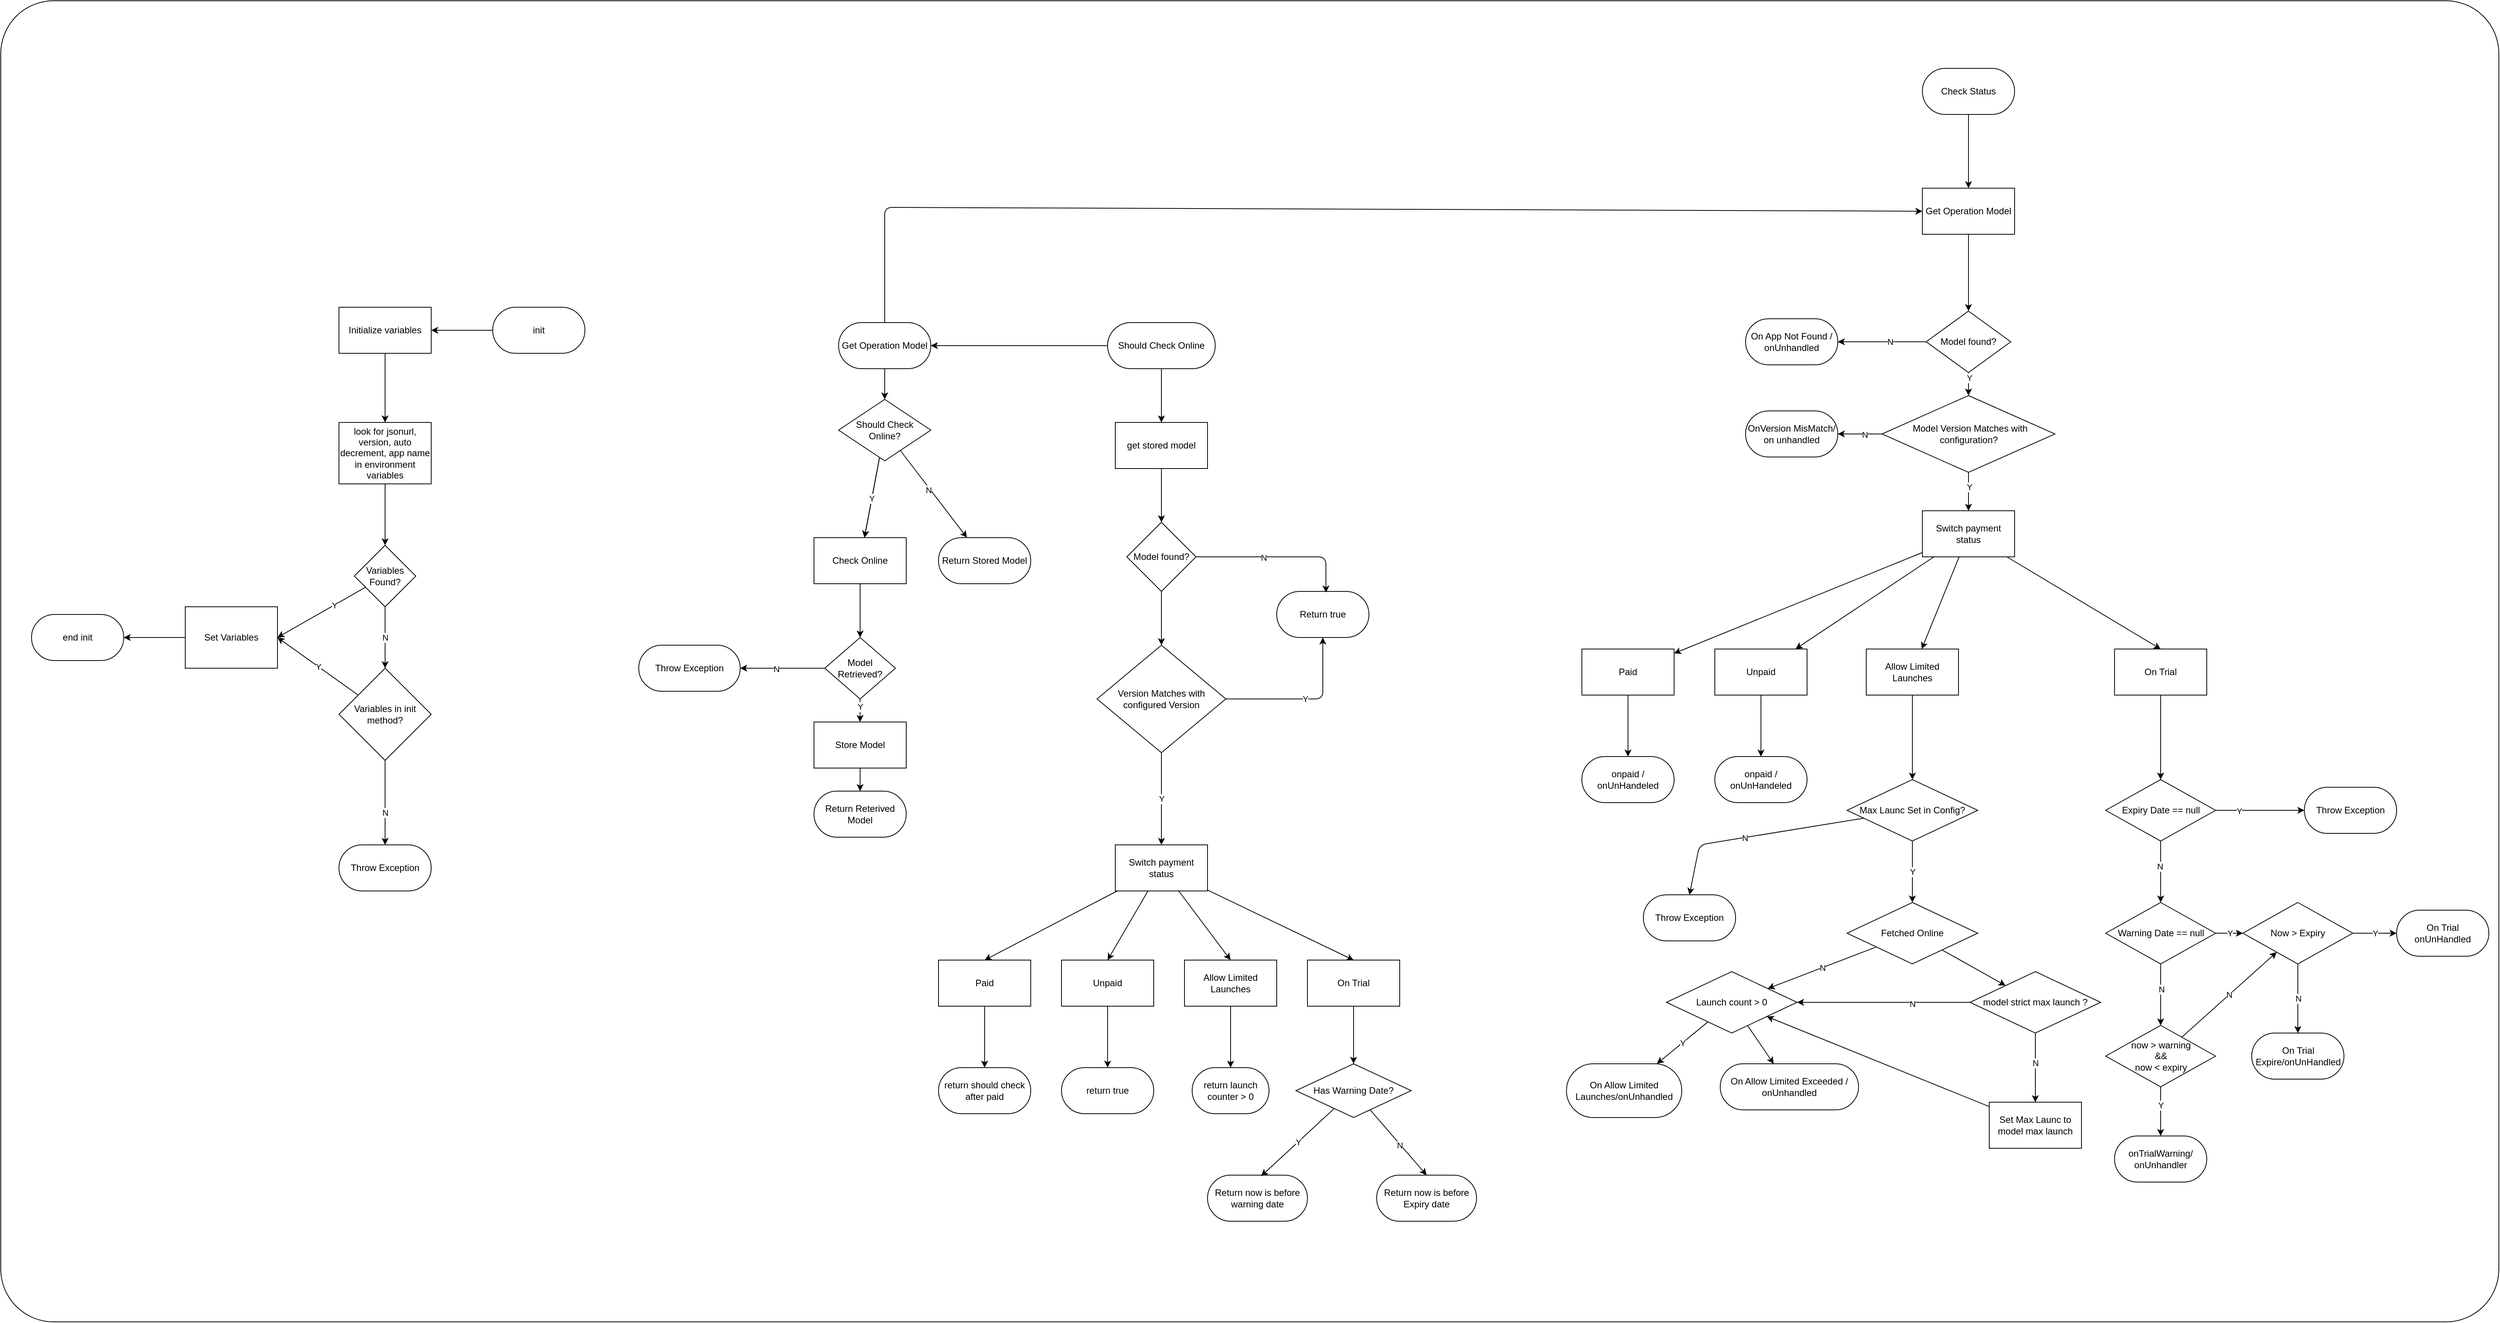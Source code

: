 <mxfile>
    <diagram id="ZjWosSbc0qt-aRbJO1f9" name="Page-1">
        <mxGraphModel dx="3229" dy="2294" grid="1" gridSize="10" guides="1" tooltips="1" connect="1" arrows="1" fold="1" page="1" pageScale="1" pageWidth="1654" pageHeight="2336" math="0" shadow="0">
            <root>
                <mxCell id="0"/>
                <mxCell id="1" parent="0"/>
                <mxCell id="508" value="" style="rounded=1;whiteSpace=wrap;html=1;arcSize=4;" vertex="1" parent="1">
                    <mxGeometry x="30" y="330" width="3250" height="1720" as="geometry"/>
                </mxCell>
                <mxCell id="505" value="" style="group" vertex="1" connectable="0" parent="1">
                    <mxGeometry x="70" y="418" width="3197" height="1501" as="geometry"/>
                </mxCell>
                <mxCell id="245" value="look for jsonurl, version, auto decrement, app name in environment variables" style="whiteSpace=wrap;html=1;" parent="505" vertex="1">
                    <mxGeometry x="400" y="461" width="120" height="80" as="geometry"/>
                </mxCell>
                <mxCell id="247" value="Variables Found?" style="rhombus;whiteSpace=wrap;html=1;" parent="505" vertex="1">
                    <mxGeometry x="420" y="621" width="80" height="80" as="geometry"/>
                </mxCell>
                <mxCell id="248" value="" style="edgeStyle=none;html=1;" parent="505" source="245" target="247" edge="1">
                    <mxGeometry relative="1" as="geometry"/>
                </mxCell>
                <mxCell id="251" value="Set Variables" style="whiteSpace=wrap;html=1;" parent="505" vertex="1">
                    <mxGeometry x="200" y="701" width="120" height="80" as="geometry"/>
                </mxCell>
                <mxCell id="252" value="" style="edgeStyle=none;html=1;entryX=1;entryY=0.5;entryDx=0;entryDy=0;" parent="505" source="247" target="251" edge="1">
                    <mxGeometry relative="1" as="geometry"/>
                </mxCell>
                <mxCell id="364" value="Y" style="edgeLabel;html=1;align=center;verticalAlign=middle;resizable=0;points=[];" parent="252" vertex="1" connectable="0">
                    <mxGeometry x="-0.297" relative="1" as="geometry">
                        <mxPoint as="offset"/>
                    </mxGeometry>
                </mxCell>
                <mxCell id="256" value="Y" style="edgeStyle=none;html=1;entryX=1;entryY=0.5;entryDx=0;entryDy=0;" parent="505" source="254" target="251" edge="1">
                    <mxGeometry relative="1" as="geometry"/>
                </mxCell>
                <mxCell id="254" value="Variables in init method?" style="rhombus;whiteSpace=wrap;html=1;" parent="505" vertex="1">
                    <mxGeometry x="400" y="781" width="120" height="120" as="geometry"/>
                </mxCell>
                <mxCell id="255" value="N" style="edgeStyle=none;html=1;" parent="505" source="247" target="254" edge="1">
                    <mxGeometry relative="1" as="geometry"/>
                </mxCell>
                <mxCell id="263" value="end init" style="rounded=1;whiteSpace=wrap;html=1;arcSize=50;" parent="505" vertex="1">
                    <mxGeometry y="711" width="120" height="60" as="geometry"/>
                </mxCell>
                <mxCell id="264" value="" style="edgeStyle=none;html=1;" parent="505" source="251" target="263" edge="1">
                    <mxGeometry relative="1" as="geometry"/>
                </mxCell>
                <mxCell id="265" value="init" style="rounded=1;whiteSpace=wrap;html=1;arcSize=50;" parent="505" vertex="1">
                    <mxGeometry x="600" y="311" width="120" height="60" as="geometry"/>
                </mxCell>
                <mxCell id="271" style="edgeStyle=none;html=1;" parent="505" source="269" target="245" edge="1">
                    <mxGeometry relative="1" as="geometry"/>
                </mxCell>
                <mxCell id="269" value="Initialize variables" style="rounded=0;whiteSpace=wrap;html=1;" parent="505" vertex="1">
                    <mxGeometry x="400" y="311" width="120" height="60" as="geometry"/>
                </mxCell>
                <mxCell id="270" style="edgeStyle=none;html=1;" parent="505" source="265" target="269" edge="1">
                    <mxGeometry relative="1" as="geometry"/>
                </mxCell>
                <mxCell id="272" value="Throw Exception" style="rounded=1;whiteSpace=wrap;html=1;arcSize=50;" parent="505" vertex="1">
                    <mxGeometry x="400" y="1011" width="120" height="60" as="geometry"/>
                </mxCell>
                <mxCell id="273" value="" style="edgeStyle=none;html=1;" parent="505" source="254" target="272" edge="1">
                    <mxGeometry relative="1" as="geometry"/>
                </mxCell>
                <mxCell id="383" value="N" style="edgeLabel;html=1;align=center;verticalAlign=middle;resizable=0;points=[];" parent="273" vertex="1" connectable="0">
                    <mxGeometry x="0.224" relative="1" as="geometry">
                        <mxPoint as="offset"/>
                    </mxGeometry>
                </mxCell>
                <mxCell id="274" value="Should Check Online" style="rounded=1;whiteSpace=wrap;html=1;arcSize=50;" parent="505" vertex="1">
                    <mxGeometry x="1400" y="331" width="140" height="60" as="geometry"/>
                </mxCell>
                <mxCell id="277" value="get stored model" style="rounded=1;whiteSpace=wrap;html=1;arcSize=0;" parent="505" vertex="1">
                    <mxGeometry x="1410" y="461" width="120" height="60" as="geometry"/>
                </mxCell>
                <mxCell id="279" style="edgeStyle=none;html=1;" parent="505" source="274" target="277" edge="1">
                    <mxGeometry relative="1" as="geometry"/>
                </mxCell>
                <mxCell id="280" value="Model found?" style="rhombus;whiteSpace=wrap;html=1;rounded=1;arcSize=0;" parent="505" vertex="1">
                    <mxGeometry x="1425" y="591" width="90" height="90" as="geometry"/>
                </mxCell>
                <mxCell id="281" value="" style="edgeStyle=none;html=1;" parent="505" source="277" target="280" edge="1">
                    <mxGeometry relative="1" as="geometry"/>
                </mxCell>
                <mxCell id="282" value="Return true" style="whiteSpace=wrap;html=1;rounded=1;arcSize=50;" parent="505" vertex="1">
                    <mxGeometry x="1620" y="681" width="120" height="60" as="geometry"/>
                </mxCell>
                <mxCell id="390" style="edgeStyle=none;html=1;entryX=0.534;entryY=0.024;entryDx=0;entryDy=0;entryPerimeter=0;" parent="505" source="280" target="282" edge="1">
                    <mxGeometry relative="1" as="geometry">
                        <Array as="points">
                            <mxPoint x="1684" y="636"/>
                        </Array>
                    </mxGeometry>
                </mxCell>
                <mxCell id="394" value="N" style="edgeLabel;html=1;align=center;verticalAlign=middle;resizable=0;points=[];" parent="390" vertex="1" connectable="0">
                    <mxGeometry x="-0.182" y="-1" relative="1" as="geometry">
                        <mxPoint as="offset"/>
                    </mxGeometry>
                </mxCell>
                <mxCell id="391" value="Y" style="edgeStyle=none;html=1;entryX=0.5;entryY=1;entryDx=0;entryDy=0;" parent="505" source="287" target="282" edge="1">
                    <mxGeometry relative="1" as="geometry">
                        <Array as="points">
                            <mxPoint x="1680" y="821"/>
                        </Array>
                    </mxGeometry>
                </mxCell>
                <mxCell id="287" value="Version Matches with configured Version" style="rhombus;whiteSpace=wrap;html=1;rounded=1;arcSize=0;" parent="505" vertex="1">
                    <mxGeometry x="1386.25" y="751" width="167.5" height="140" as="geometry"/>
                </mxCell>
                <mxCell id="288" value="" style="edgeStyle=none;html=1;" parent="505" source="280" target="287" edge="1">
                    <mxGeometry relative="1" as="geometry"/>
                </mxCell>
                <mxCell id="291" value="Switch payment status" style="whiteSpace=wrap;html=1;rounded=1;arcSize=0;" parent="505" vertex="1">
                    <mxGeometry x="1410" y="1011" width="120" height="60" as="geometry"/>
                </mxCell>
                <mxCell id="292" value="Y" style="edgeStyle=none;html=1;" parent="505" source="287" target="291" edge="1">
                    <mxGeometry relative="1" as="geometry"/>
                </mxCell>
                <mxCell id="293" value="Paid" style="whiteSpace=wrap;html=1;rounded=1;arcSize=0;" parent="505" vertex="1">
                    <mxGeometry x="1180" y="1161" width="120" height="60" as="geometry"/>
                </mxCell>
                <mxCell id="307" style="edgeStyle=none;html=1;entryX=0.5;entryY=0;entryDx=0;entryDy=0;" parent="505" source="291" target="293" edge="1">
                    <mxGeometry relative="1" as="geometry"/>
                </mxCell>
                <mxCell id="295" value="Unpaid" style="whiteSpace=wrap;html=1;rounded=1;arcSize=0;" parent="505" vertex="1">
                    <mxGeometry x="1340" y="1161" width="120" height="60" as="geometry"/>
                </mxCell>
                <mxCell id="308" style="edgeStyle=none;html=1;entryX=0.5;entryY=0;entryDx=0;entryDy=0;" parent="505" source="291" target="295" edge="1">
                    <mxGeometry relative="1" as="geometry"/>
                </mxCell>
                <mxCell id="300" value="Allow Limited Launches" style="rounded=0;whiteSpace=wrap;html=1;" parent="505" vertex="1">
                    <mxGeometry x="1500" y="1161" width="120" height="60" as="geometry"/>
                </mxCell>
                <mxCell id="309" style="edgeStyle=none;html=1;entryX=0.5;entryY=0;entryDx=0;entryDy=0;" parent="505" source="291" target="300" edge="1">
                    <mxGeometry relative="1" as="geometry"/>
                </mxCell>
                <mxCell id="302" value="On Trial" style="rounded=0;whiteSpace=wrap;html=1;" parent="505" vertex="1">
                    <mxGeometry x="1660" y="1161" width="120" height="60" as="geometry"/>
                </mxCell>
                <mxCell id="310" style="edgeStyle=none;html=1;entryX=0.5;entryY=0;entryDx=0;entryDy=0;" parent="505" source="291" target="302" edge="1">
                    <mxGeometry relative="1" as="geometry"/>
                </mxCell>
                <mxCell id="317" value="return should check after paid" style="whiteSpace=wrap;html=1;rounded=1;arcSize=50;" parent="505" vertex="1">
                    <mxGeometry x="1180" y="1301" width="120" height="60" as="geometry"/>
                </mxCell>
                <mxCell id="318" value="" style="edgeStyle=none;html=1;" parent="505" source="293" target="317" edge="1">
                    <mxGeometry relative="1" as="geometry"/>
                </mxCell>
                <mxCell id="319" value="return true" style="whiteSpace=wrap;html=1;rounded=1;arcSize=50;" parent="505" vertex="1">
                    <mxGeometry x="1340" y="1301" width="120" height="60" as="geometry"/>
                </mxCell>
                <mxCell id="320" value="" style="edgeStyle=none;html=1;" parent="505" source="295" target="319" edge="1">
                    <mxGeometry relative="1" as="geometry"/>
                </mxCell>
                <mxCell id="327" value="return launch counter &amp;gt; 0" style="whiteSpace=wrap;html=1;rounded=1;arcSize=50;" parent="505" vertex="1">
                    <mxGeometry x="1510" y="1301" width="100" height="60" as="geometry"/>
                </mxCell>
                <mxCell id="334" style="edgeStyle=none;html=1;" parent="505" source="300" target="327" edge="1">
                    <mxGeometry relative="1" as="geometry"/>
                </mxCell>
                <mxCell id="336" value="Has Warning Date?" style="rhombus;whiteSpace=wrap;html=1;rounded=0;" parent="505" vertex="1">
                    <mxGeometry x="1645" y="1296" width="150" height="70" as="geometry"/>
                </mxCell>
                <mxCell id="337" value="" style="edgeStyle=none;html=1;" parent="505" source="302" target="336" edge="1">
                    <mxGeometry relative="1" as="geometry"/>
                </mxCell>
                <mxCell id="340" value="Return now is before warning date" style="rounded=1;whiteSpace=wrap;html=1;arcSize=50;" parent="505" vertex="1">
                    <mxGeometry x="1530" y="1441" width="130" height="60" as="geometry"/>
                </mxCell>
                <mxCell id="345" value="Y" style="edgeStyle=none;html=1;entryX=0.537;entryY=0.02;entryDx=0;entryDy=0;entryPerimeter=0;" parent="505" source="336" target="340" edge="1">
                    <mxGeometry relative="1" as="geometry"/>
                </mxCell>
                <mxCell id="346" value="Return now is before Expiry date" style="rounded=1;whiteSpace=wrap;html=1;arcSize=50;" parent="505" vertex="1">
                    <mxGeometry x="1750" y="1441" width="130" height="60" as="geometry"/>
                </mxCell>
                <mxCell id="347" style="edgeStyle=none;html=1;entryX=0.5;entryY=0;entryDx=0;entryDy=0;" parent="505" source="336" target="346" edge="1">
                    <mxGeometry relative="1" as="geometry"/>
                </mxCell>
                <mxCell id="348" value="N" style="edgeLabel;html=1;align=center;verticalAlign=middle;resizable=0;points=[];" parent="347" vertex="1" connectable="0">
                    <mxGeometry x="0.062" y="-1" relative="1" as="geometry">
                        <mxPoint as="offset"/>
                    </mxGeometry>
                </mxCell>
                <mxCell id="365" value="Get Operation Model" style="rounded=1;whiteSpace=wrap;html=1;arcSize=50;" parent="505" vertex="1">
                    <mxGeometry x="1050" y="331" width="120" height="60" as="geometry"/>
                </mxCell>
                <mxCell id="451" style="edgeStyle=none;html=1;" parent="505" source="274" target="365" edge="1">
                    <mxGeometry relative="1" as="geometry"/>
                </mxCell>
                <mxCell id="366" value="Should Check Online?" style="rhombus;whiteSpace=wrap;html=1;" parent="505" vertex="1">
                    <mxGeometry x="1050" y="431" width="120" height="80" as="geometry"/>
                </mxCell>
                <mxCell id="367" value="" style="edgeStyle=none;html=1;" parent="505" source="365" target="366" edge="1">
                    <mxGeometry relative="1" as="geometry"/>
                </mxCell>
                <mxCell id="369" value="Check Online" style="rounded=1;whiteSpace=wrap;html=1;arcSize=0;" parent="505" vertex="1">
                    <mxGeometry x="1018" y="611" width="120" height="60" as="geometry"/>
                </mxCell>
                <mxCell id="370" value="" style="edgeStyle=none;html=1;" parent="505" source="366" target="369" edge="1">
                    <mxGeometry relative="1" as="geometry"/>
                </mxCell>
                <mxCell id="371" value="" style="edgeStyle=none;html=1;" parent="505" source="366" target="369" edge="1">
                    <mxGeometry relative="1" as="geometry"/>
                </mxCell>
                <mxCell id="375" value="Y" style="edgeLabel;html=1;align=center;verticalAlign=middle;resizable=0;points=[];" parent="371" vertex="1" connectable="0">
                    <mxGeometry x="0.023" relative="1" as="geometry">
                        <mxPoint as="offset"/>
                    </mxGeometry>
                </mxCell>
                <mxCell id="372" value="Return Stored Model" style="rounded=1;whiteSpace=wrap;html=1;arcSize=50;" parent="505" vertex="1">
                    <mxGeometry x="1180" y="611" width="120" height="60" as="geometry"/>
                </mxCell>
                <mxCell id="373" value="" style="edgeStyle=none;html=1;" parent="505" source="366" target="372" edge="1">
                    <mxGeometry relative="1" as="geometry"/>
                </mxCell>
                <mxCell id="374" value="N" style="edgeLabel;html=1;align=center;verticalAlign=middle;resizable=0;points=[];" parent="373" vertex="1" connectable="0">
                    <mxGeometry x="-0.12" y="-2" relative="1" as="geometry">
                        <mxPoint as="offset"/>
                    </mxGeometry>
                </mxCell>
                <mxCell id="376" value="Model Retrieved?" style="rhombus;whiteSpace=wrap;html=1;rounded=1;arcSize=0;" parent="505" vertex="1">
                    <mxGeometry x="1032" y="741" width="92" height="80" as="geometry"/>
                </mxCell>
                <mxCell id="377" value="" style="edgeStyle=none;html=1;" parent="505" source="369" target="376" edge="1">
                    <mxGeometry relative="1" as="geometry"/>
                </mxCell>
                <mxCell id="378" value="Return Reterived Model" style="rounded=1;whiteSpace=wrap;html=1;arcSize=50;" parent="505" vertex="1">
                    <mxGeometry x="1018" y="941" width="120" height="60" as="geometry"/>
                </mxCell>
                <mxCell id="381" value="Throw Exception" style="whiteSpace=wrap;html=1;rounded=1;arcSize=50;" parent="505" vertex="1">
                    <mxGeometry x="790" y="751" width="132" height="60" as="geometry"/>
                </mxCell>
                <mxCell id="382" value="" style="edgeStyle=none;html=1;" parent="505" source="376" target="381" edge="1">
                    <mxGeometry relative="1" as="geometry"/>
                </mxCell>
                <mxCell id="410" value="N" style="edgeLabel;html=1;align=center;verticalAlign=middle;resizable=0;points=[];" parent="382" vertex="1" connectable="0">
                    <mxGeometry x="0.141" y="1" relative="1" as="geometry">
                        <mxPoint as="offset"/>
                    </mxGeometry>
                </mxCell>
                <mxCell id="384" value="Check Status" style="rounded=1;whiteSpace=wrap;html=1;arcSize=50;" parent="505" vertex="1">
                    <mxGeometry x="2460" width="120" height="60" as="geometry"/>
                </mxCell>
                <mxCell id="386" value="Get Operation Model" style="rounded=0;whiteSpace=wrap;html=1;" parent="505" vertex="1">
                    <mxGeometry x="2460" y="156" width="120" height="60" as="geometry"/>
                </mxCell>
                <mxCell id="387" style="edgeStyle=none;html=1;entryX=0;entryY=0.5;entryDx=0;entryDy=0;" parent="505" source="365" target="386" edge="1">
                    <mxGeometry relative="1" as="geometry">
                        <Array as="points">
                            <mxPoint x="1110" y="181"/>
                        </Array>
                    </mxGeometry>
                </mxCell>
                <mxCell id="388" style="edgeStyle=none;html=1;" parent="505" source="384" target="386" edge="1">
                    <mxGeometry relative="1" as="geometry"/>
                </mxCell>
                <mxCell id="396" value="Model found?" style="rhombus;whiteSpace=wrap;html=1;" parent="505" vertex="1">
                    <mxGeometry x="2465" y="316" width="110" height="80" as="geometry"/>
                </mxCell>
                <mxCell id="397" style="edgeStyle=none;html=1;" parent="505" source="386" target="396" edge="1">
                    <mxGeometry relative="1" as="geometry"/>
                </mxCell>
                <mxCell id="398" value="On App Not Found / onUnhandled" style="rounded=1;whiteSpace=wrap;html=1;arcSize=50;" parent="505" vertex="1">
                    <mxGeometry x="2230" y="326" width="120" height="60" as="geometry"/>
                </mxCell>
                <mxCell id="399" value="" style="edgeStyle=none;html=1;" parent="505" source="396" target="398" edge="1">
                    <mxGeometry relative="1" as="geometry"/>
                </mxCell>
                <mxCell id="426" value="N" style="edgeLabel;html=1;align=center;verticalAlign=middle;resizable=0;points=[];" parent="399" vertex="1" connectable="0">
                    <mxGeometry x="-0.186" relative="1" as="geometry">
                        <mxPoint as="offset"/>
                    </mxGeometry>
                </mxCell>
                <mxCell id="413" value="" style="edgeStyle=none;html=1;" parent="505" source="411" target="378" edge="1">
                    <mxGeometry relative="1" as="geometry"/>
                </mxCell>
                <mxCell id="411" value="Store Model" style="whiteSpace=wrap;html=1;rounded=1;arcSize=0;" parent="505" vertex="1">
                    <mxGeometry x="1018" y="851" width="120" height="60" as="geometry"/>
                </mxCell>
                <mxCell id="412" value="" style="edgeStyle=none;html=1;" parent="505" source="376" target="411" edge="1">
                    <mxGeometry relative="1" as="geometry"/>
                </mxCell>
                <mxCell id="414" value="Y" style="edgeLabel;html=1;align=center;verticalAlign=middle;resizable=0;points=[];" parent="412" vertex="1" connectable="0">
                    <mxGeometry x="-0.321" relative="1" as="geometry">
                        <mxPoint as="offset"/>
                    </mxGeometry>
                </mxCell>
                <mxCell id="415" value="Switch payment status" style="whiteSpace=wrap;html=1;rounded=1;arcSize=0;" parent="505" vertex="1">
                    <mxGeometry x="2460" y="576" width="120" height="60" as="geometry"/>
                </mxCell>
                <mxCell id="416" value="Paid" style="whiteSpace=wrap;html=1;rounded=1;arcSize=0;" parent="505" vertex="1">
                    <mxGeometry x="2017" y="756" width="120" height="60" as="geometry"/>
                </mxCell>
                <mxCell id="428" style="edgeStyle=none;html=1;" parent="505" source="415" target="416" edge="1">
                    <mxGeometry relative="1" as="geometry"/>
                </mxCell>
                <mxCell id="417" value="Unpaid" style="whiteSpace=wrap;html=1;rounded=1;arcSize=0;" parent="505" vertex="1">
                    <mxGeometry x="2190" y="756" width="120" height="60" as="geometry"/>
                </mxCell>
                <mxCell id="429" style="edgeStyle=none;html=1;" parent="505" source="415" target="417" edge="1">
                    <mxGeometry relative="1" as="geometry"/>
                </mxCell>
                <mxCell id="418" value="Allow Limited Launches" style="rounded=0;whiteSpace=wrap;html=1;" parent="505" vertex="1">
                    <mxGeometry x="2387" y="756" width="120" height="60" as="geometry"/>
                </mxCell>
                <mxCell id="430" style="edgeStyle=none;html=1;" parent="505" source="415" target="418" edge="1">
                    <mxGeometry relative="1" as="geometry"/>
                </mxCell>
                <mxCell id="419" value="On Trial" style="rounded=0;whiteSpace=wrap;html=1;" parent="505" vertex="1">
                    <mxGeometry x="2710" y="756" width="120" height="60" as="geometry"/>
                </mxCell>
                <mxCell id="431" style="edgeStyle=none;html=1;entryX=0.5;entryY=0;entryDx=0;entryDy=0;" parent="505" source="415" target="419" edge="1">
                    <mxGeometry relative="1" as="geometry"/>
                </mxCell>
                <mxCell id="420" value="onpaid / onUnHandeled" style="whiteSpace=wrap;html=1;rounded=1;arcSize=50;" parent="505" vertex="1">
                    <mxGeometry x="2017" y="896" width="120" height="60" as="geometry"/>
                </mxCell>
                <mxCell id="432" style="edgeStyle=none;html=1;" parent="505" source="416" target="420" edge="1">
                    <mxGeometry relative="1" as="geometry"/>
                </mxCell>
                <mxCell id="421" value="onpaid / onUnHandeled" style="whiteSpace=wrap;html=1;rounded=1;arcSize=50;" parent="505" vertex="1">
                    <mxGeometry x="2190" y="896" width="120" height="60" as="geometry"/>
                </mxCell>
                <mxCell id="433" style="edgeStyle=none;html=1;" parent="505" source="417" target="421" edge="1">
                    <mxGeometry relative="1" as="geometry"/>
                </mxCell>
                <mxCell id="434" value="Max Launc Set in Config?" style="rhombus;whiteSpace=wrap;html=1;" parent="505" vertex="1">
                    <mxGeometry x="2362" y="926" width="170" height="80" as="geometry"/>
                </mxCell>
                <mxCell id="435" style="edgeStyle=none;html=1;entryX=0.5;entryY=0;entryDx=0;entryDy=0;" parent="505" source="418" target="434" edge="1">
                    <mxGeometry relative="1" as="geometry"/>
                </mxCell>
                <mxCell id="437" value="Throw Exception" style="rounded=1;whiteSpace=wrap;html=1;arcSize=50;" parent="505" vertex="1">
                    <mxGeometry x="2097" y="1076" width="120" height="60" as="geometry"/>
                </mxCell>
                <mxCell id="439" style="edgeStyle=none;html=1;entryX=0.5;entryY=0;entryDx=0;entryDy=0;" parent="505" source="434" target="437" edge="1">
                    <mxGeometry relative="1" as="geometry">
                        <Array as="points">
                            <mxPoint x="2170" y="1011"/>
                        </Array>
                    </mxGeometry>
                </mxCell>
                <mxCell id="440" value="N" style="edgeLabel;html=1;align=center;verticalAlign=middle;resizable=0;points=[];" parent="439" vertex="1" connectable="0">
                    <mxGeometry x="0.112" relative="1" as="geometry">
                        <mxPoint as="offset"/>
                    </mxGeometry>
                </mxCell>
                <mxCell id="441" value="Fetched Online" style="rhombus;whiteSpace=wrap;html=1;" parent="505" vertex="1">
                    <mxGeometry x="2362" y="1086" width="170" height="80" as="geometry"/>
                </mxCell>
                <mxCell id="442" value="Y" style="edgeStyle=none;html=1;" parent="505" source="434" target="441" edge="1">
                    <mxGeometry relative="1" as="geometry"/>
                </mxCell>
                <mxCell id="446" value="Launch count &amp;gt; 0" style="rhombus;whiteSpace=wrap;html=1;" parent="505" vertex="1">
                    <mxGeometry x="2127" y="1176" width="170" height="80" as="geometry"/>
                </mxCell>
                <mxCell id="447" value="N" style="edgeStyle=none;html=1;" parent="505" source="441" target="446" edge="1">
                    <mxGeometry relative="1" as="geometry"/>
                </mxCell>
                <mxCell id="449" value="On Allow Limited Launches/onUnhandled" style="rounded=1;whiteSpace=wrap;html=1;arcSize=50;" parent="505" vertex="1">
                    <mxGeometry x="1997" y="1296" width="150" height="70" as="geometry"/>
                </mxCell>
                <mxCell id="450" value="Y" style="edgeStyle=none;html=1;" parent="505" source="446" target="449" edge="1">
                    <mxGeometry relative="1" as="geometry"/>
                </mxCell>
                <mxCell id="454" value="" style="edgeStyle=none;html=1;" parent="505" source="452" target="415" edge="1">
                    <mxGeometry relative="1" as="geometry"/>
                </mxCell>
                <mxCell id="460" value="Y" style="edgeLabel;html=1;align=center;verticalAlign=middle;resizable=0;points=[];" parent="454" vertex="1" connectable="0">
                    <mxGeometry x="-0.245" y="1" relative="1" as="geometry">
                        <mxPoint as="offset"/>
                    </mxGeometry>
                </mxCell>
                <mxCell id="452" value="&amp;nbsp;Model Version Matches with configuration?" style="rhombus;whiteSpace=wrap;html=1;" parent="505" vertex="1">
                    <mxGeometry x="2407.5" y="426" width="225" height="100" as="geometry"/>
                </mxCell>
                <mxCell id="453" value="" style="edgeStyle=none;html=1;" parent="505" source="396" target="452" edge="1">
                    <mxGeometry relative="1" as="geometry"/>
                </mxCell>
                <mxCell id="456" value="Y" style="edgeLabel;html=1;align=center;verticalAlign=middle;resizable=0;points=[];" parent="453" vertex="1" connectable="0">
                    <mxGeometry x="-0.578" y="1" relative="1" as="geometry">
                        <mxPoint as="offset"/>
                    </mxGeometry>
                </mxCell>
                <mxCell id="457" value="OnVersion MisMatch/ on unhandled" style="rounded=1;whiteSpace=wrap;html=1;arcSize=50;" parent="505" vertex="1">
                    <mxGeometry x="2230" y="446" width="120" height="60" as="geometry"/>
                </mxCell>
                <mxCell id="458" value="" style="edgeStyle=none;html=1;" parent="505" source="452" target="457" edge="1">
                    <mxGeometry relative="1" as="geometry"/>
                </mxCell>
                <mxCell id="459" value="N" style="edgeLabel;html=1;align=center;verticalAlign=middle;resizable=0;points=[];" parent="458" vertex="1" connectable="0">
                    <mxGeometry x="-0.223" y="1" relative="1" as="geometry">
                        <mxPoint as="offset"/>
                    </mxGeometry>
                </mxCell>
                <mxCell id="469" style="edgeStyle=none;html=1;entryX=1;entryY=0.5;entryDx=0;entryDy=0;" parent="505" source="461" target="446" edge="1">
                    <mxGeometry relative="1" as="geometry"/>
                </mxCell>
                <mxCell id="470" value="N" style="edgeLabel;html=1;align=center;verticalAlign=middle;resizable=0;points=[];" parent="469" vertex="1" connectable="0">
                    <mxGeometry x="-0.327" y="2" relative="1" as="geometry">
                        <mxPoint as="offset"/>
                    </mxGeometry>
                </mxCell>
                <mxCell id="461" value="model strict max launch ?" style="rhombus;whiteSpace=wrap;html=1;" parent="505" vertex="1">
                    <mxGeometry x="2522" y="1176" width="170" height="80" as="geometry"/>
                </mxCell>
                <mxCell id="462" value="" style="edgeStyle=none;html=1;" parent="505" source="441" target="461" edge="1">
                    <mxGeometry relative="1" as="geometry"/>
                </mxCell>
                <mxCell id="468" style="edgeStyle=none;html=1;" parent="505" source="463" target="446" edge="1">
                    <mxGeometry relative="1" as="geometry"/>
                </mxCell>
                <mxCell id="463" value="Set Max Launc to model max launch" style="whiteSpace=wrap;html=1;" parent="505" vertex="1">
                    <mxGeometry x="2547" y="1346" width="120" height="60" as="geometry"/>
                </mxCell>
                <mxCell id="464" value="" style="edgeStyle=none;html=1;" parent="505" source="461" target="463" edge="1">
                    <mxGeometry relative="1" as="geometry"/>
                </mxCell>
                <mxCell id="467" value="N" style="edgeLabel;html=1;align=center;verticalAlign=middle;resizable=0;points=[];" parent="464" vertex="1" connectable="0">
                    <mxGeometry x="-0.131" relative="1" as="geometry">
                        <mxPoint as="offset"/>
                    </mxGeometry>
                </mxCell>
                <mxCell id="471" value="On Allow Limited Exceeded / onUnhandled" style="rounded=1;whiteSpace=wrap;html=1;arcSize=50;" parent="505" vertex="1">
                    <mxGeometry x="2197" y="1296" width="180" height="60" as="geometry"/>
                </mxCell>
                <mxCell id="472" value="" style="edgeStyle=none;html=1;" parent="505" source="446" target="471" edge="1">
                    <mxGeometry relative="1" as="geometry"/>
                </mxCell>
                <mxCell id="473" value="Expiry Date == null" style="rhombus;whiteSpace=wrap;html=1;rounded=0;" parent="505" vertex="1">
                    <mxGeometry x="2698.5" y="926" width="143" height="80" as="geometry"/>
                </mxCell>
                <mxCell id="474" value="" style="edgeStyle=none;html=1;" parent="505" source="419" target="473" edge="1">
                    <mxGeometry relative="1" as="geometry"/>
                </mxCell>
                <mxCell id="483" value="Throw Exception" style="rounded=1;whiteSpace=wrap;html=1;arcSize=50;" parent="505" vertex="1">
                    <mxGeometry x="2957" y="936" width="120" height="60" as="geometry"/>
                </mxCell>
                <mxCell id="484" value="" style="edgeStyle=none;html=1;" parent="505" source="473" target="483" edge="1">
                    <mxGeometry relative="1" as="geometry"/>
                </mxCell>
                <mxCell id="485" value="Y" style="edgeLabel;html=1;align=center;verticalAlign=middle;resizable=0;points=[];" parent="484" vertex="1" connectable="0">
                    <mxGeometry x="-0.476" y="-1" relative="1" as="geometry">
                        <mxPoint as="offset"/>
                    </mxGeometry>
                </mxCell>
                <mxCell id="486" value="Warning Date == null" style="rhombus;whiteSpace=wrap;html=1;rounded=0;" parent="505" vertex="1">
                    <mxGeometry x="2698.5" y="1086" width="143" height="80" as="geometry"/>
                </mxCell>
                <mxCell id="487" value="" style="edgeStyle=none;html=1;" parent="505" source="473" target="486" edge="1">
                    <mxGeometry relative="1" as="geometry"/>
                </mxCell>
                <mxCell id="488" value="N" style="edgeLabel;html=1;align=center;verticalAlign=middle;resizable=0;points=[];" vertex="1" connectable="0" parent="487">
                    <mxGeometry x="-0.189" y="-1" relative="1" as="geometry">
                        <mxPoint as="offset"/>
                    </mxGeometry>
                </mxCell>
                <mxCell id="489" value="Now &amp;gt; Expiry" style="rhombus;whiteSpace=wrap;html=1;rounded=0;" vertex="1" parent="505">
                    <mxGeometry x="2877" y="1086" width="143" height="80" as="geometry"/>
                </mxCell>
                <mxCell id="490" value="Y" style="edgeStyle=none;html=1;" edge="1" parent="505" source="486" target="489">
                    <mxGeometry relative="1" as="geometry"/>
                </mxCell>
                <mxCell id="491" value="On Trial onUnHandled" style="rounded=1;whiteSpace=wrap;html=1;arcSize=50;" vertex="1" parent="505">
                    <mxGeometry x="3077" y="1096" width="120" height="60" as="geometry"/>
                </mxCell>
                <mxCell id="493" value="Y" style="edgeStyle=none;html=1;" edge="1" parent="505" source="489" target="491">
                    <mxGeometry relative="1" as="geometry"/>
                </mxCell>
                <mxCell id="496" value="&lt;span style=&quot;font-weight: normal;&quot;&gt;On Trial Expire/onUnHandled&lt;/span&gt;" style="rounded=1;whiteSpace=wrap;html=1;arcSize=50;fontStyle=1" vertex="1" parent="505">
                    <mxGeometry x="2888.5" y="1256" width="120" height="60" as="geometry"/>
                </mxCell>
                <mxCell id="497" value="N" style="edgeStyle=none;html=1;" edge="1" parent="505" source="489" target="496">
                    <mxGeometry relative="1" as="geometry"/>
                </mxCell>
                <mxCell id="504" value="N" style="edgeStyle=none;html=1;" edge="1" parent="505" source="498" target="489">
                    <mxGeometry relative="1" as="geometry"/>
                </mxCell>
                <mxCell id="498" value="now &amp;gt; warning&lt;br&gt;&amp;amp;&amp;amp;&lt;br&gt;now &amp;lt; expiry" style="rhombus;whiteSpace=wrap;html=1;rounded=0;" vertex="1" parent="505">
                    <mxGeometry x="2698.5" y="1246" width="143" height="80" as="geometry"/>
                </mxCell>
                <mxCell id="499" value="" style="edgeStyle=none;html=1;" edge="1" parent="505" source="486" target="498">
                    <mxGeometry relative="1" as="geometry"/>
                </mxCell>
                <mxCell id="503" value="N" style="edgeLabel;html=1;align=center;verticalAlign=middle;resizable=0;points=[];" vertex="1" connectable="0" parent="499">
                    <mxGeometry x="-0.174" y="1" relative="1" as="geometry">
                        <mxPoint as="offset"/>
                    </mxGeometry>
                </mxCell>
                <mxCell id="500" value="&lt;span style=&quot;font-weight: normal;&quot;&gt;onTrialWarning/&lt;br&gt;onUnhandler&lt;/span&gt;" style="rounded=1;whiteSpace=wrap;html=1;arcSize=50;fontStyle=1" vertex="1" parent="505">
                    <mxGeometry x="2710" y="1390" width="120" height="60" as="geometry"/>
                </mxCell>
                <mxCell id="501" value="" style="edgeStyle=none;html=1;" edge="1" parent="505" source="498" target="500">
                    <mxGeometry relative="1" as="geometry"/>
                </mxCell>
                <mxCell id="502" value="Y" style="edgeLabel;html=1;align=center;verticalAlign=middle;resizable=0;points=[];" vertex="1" connectable="0" parent="501">
                    <mxGeometry x="-0.256" relative="1" as="geometry">
                        <mxPoint as="offset"/>
                    </mxGeometry>
                </mxCell>
            </root>
        </mxGraphModel>
    </diagram>
</mxfile>